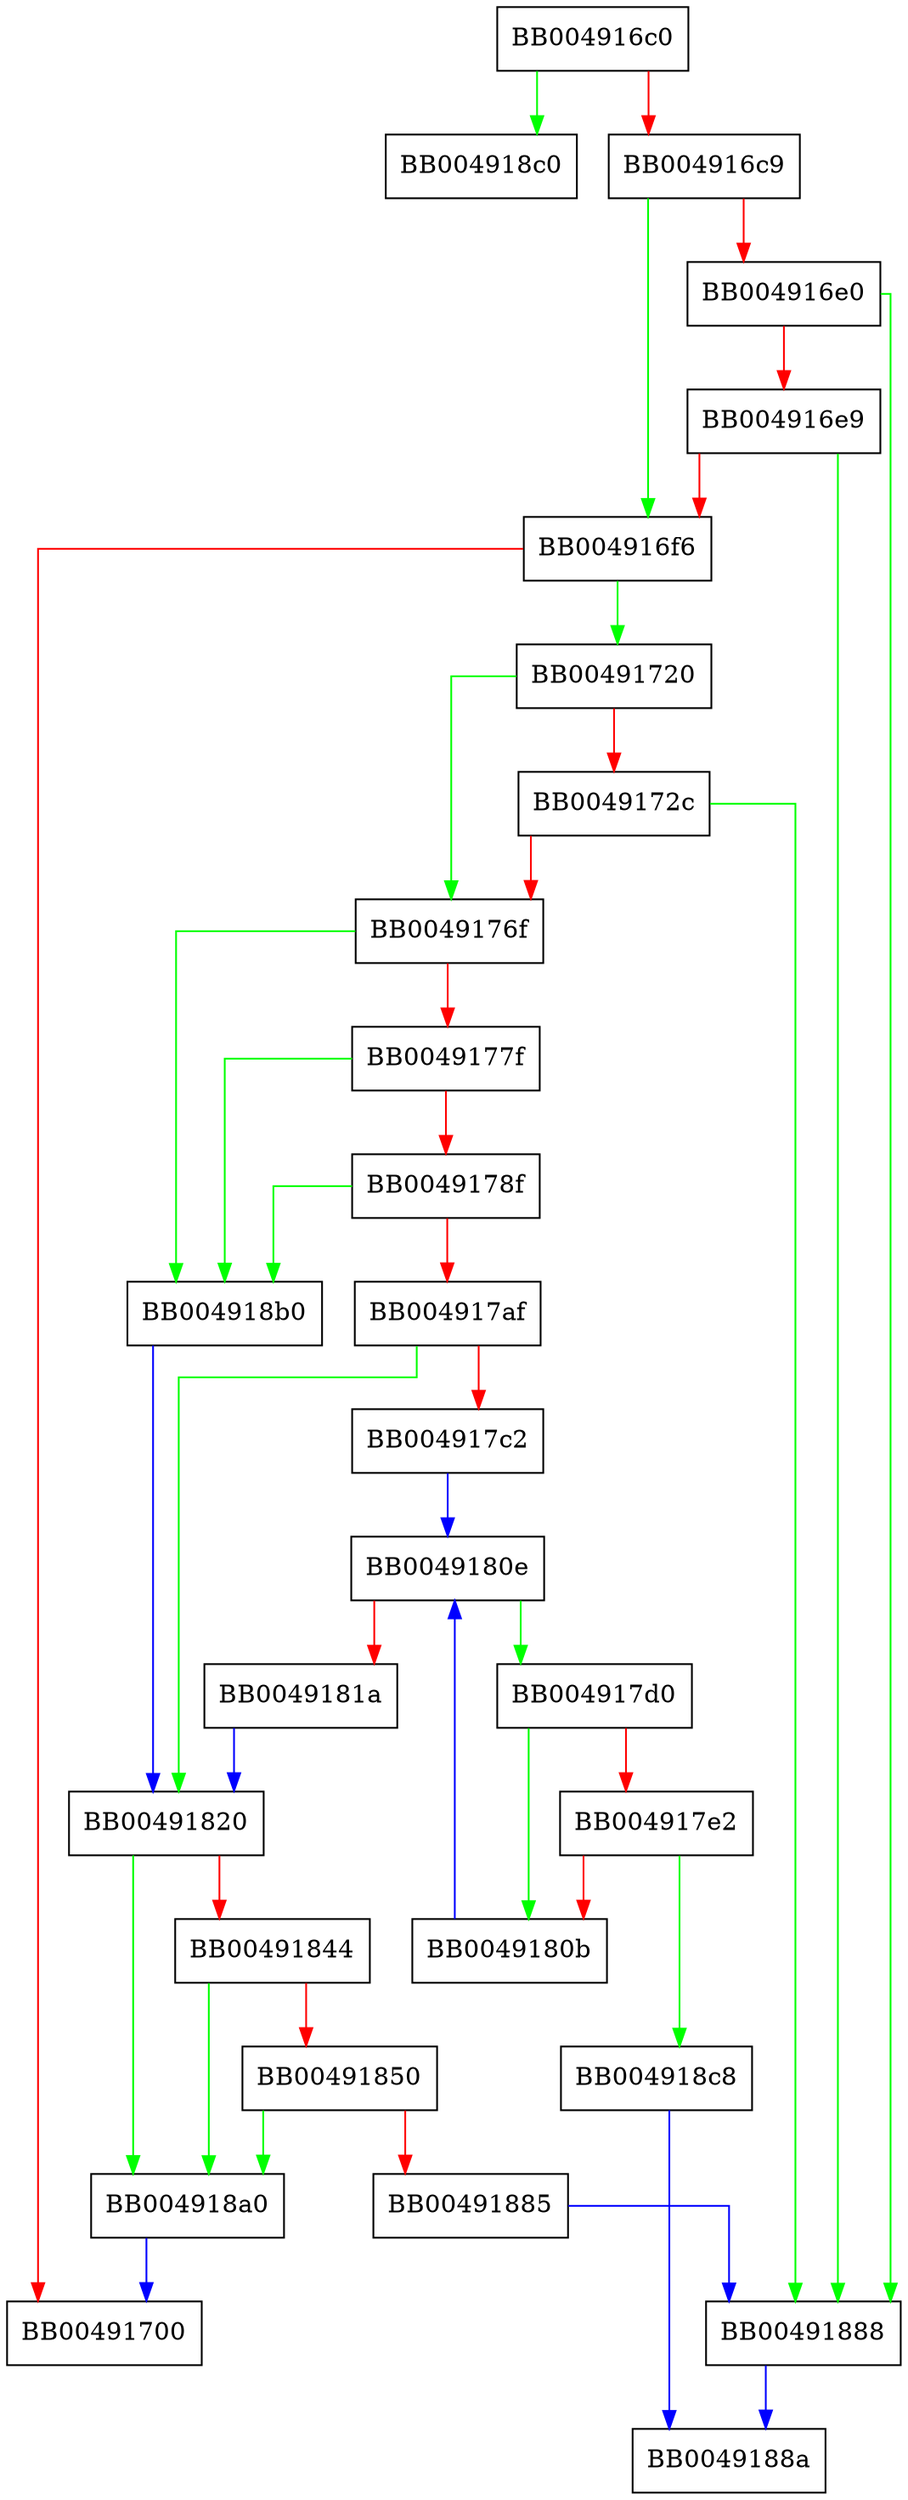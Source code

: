 digraph SSL_get0_peer_scts {
  node [shape="box"];
  graph [splines=ortho];
  BB004916c0 -> BB004918c0 [color="green"];
  BB004916c0 -> BB004916c9 [color="red"];
  BB004916c9 -> BB004916f6 [color="green"];
  BB004916c9 -> BB004916e0 [color="red"];
  BB004916e0 -> BB00491888 [color="green"];
  BB004916e0 -> BB004916e9 [color="red"];
  BB004916e9 -> BB00491888 [color="green"];
  BB004916e9 -> BB004916f6 [color="red"];
  BB004916f6 -> BB00491720 [color="green"];
  BB004916f6 -> BB00491700 [color="red"];
  BB00491720 -> BB0049176f [color="green"];
  BB00491720 -> BB0049172c [color="red"];
  BB0049172c -> BB00491888 [color="green"];
  BB0049172c -> BB0049176f [color="red"];
  BB0049176f -> BB004918b0 [color="green"];
  BB0049176f -> BB0049177f [color="red"];
  BB0049177f -> BB004918b0 [color="green"];
  BB0049177f -> BB0049178f [color="red"];
  BB0049178f -> BB004918b0 [color="green"];
  BB0049178f -> BB004917af [color="red"];
  BB004917af -> BB00491820 [color="green"];
  BB004917af -> BB004917c2 [color="red"];
  BB004917c2 -> BB0049180e [color="blue"];
  BB004917d0 -> BB0049180b [color="green"];
  BB004917d0 -> BB004917e2 [color="red"];
  BB004917e2 -> BB004918c8 [color="green"];
  BB004917e2 -> BB0049180b [color="red"];
  BB0049180b -> BB0049180e [color="blue"];
  BB0049180e -> BB004917d0 [color="green"];
  BB0049180e -> BB0049181a [color="red"];
  BB0049181a -> BB00491820 [color="blue"];
  BB00491820 -> BB004918a0 [color="green"];
  BB00491820 -> BB00491844 [color="red"];
  BB00491844 -> BB004918a0 [color="green"];
  BB00491844 -> BB00491850 [color="red"];
  BB00491850 -> BB004918a0 [color="green"];
  BB00491850 -> BB00491885 [color="red"];
  BB00491885 -> BB00491888 [color="blue"];
  BB00491888 -> BB0049188a [color="blue"];
  BB004918a0 -> BB00491700 [color="blue"];
  BB004918b0 -> BB00491820 [color="blue"];
  BB004918c8 -> BB0049188a [color="blue"];
}